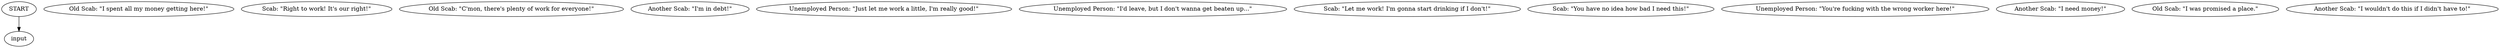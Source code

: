 # GATES / SCAB barks six
# a whole bunch of scab barks for a location somewhere
# ==================================================
digraph G {
	  0 [label="START"];
	  1 [label="input"];
	  2 [label="Old Scab: \"I spent all my money getting here!\""];
	  3 [label="Scab: \"Right to work! It's our right!\""];
	  4 [label="Old Scab: \"C'mon, there's plenty of work for everyone!\""];
	  5 [label="Another Scab: \"I'm in debt!\""];
	  6 [label="Unemployed Person: \"Just let me work a little, I'm really good!\""];
	  7 [label="Unemployed Person: \"I'd leave, but I don't wanna get beaten up...\""];
	  8 [label="Scab: \"Let me work! I'm gonna start drinking if I don't!\""];
	  9 [label="Scab: \"You have no idea how bad I need this!\""];
	  10 [label="Unemployed Person: \"You're fucking with the wrong worker here!\""];
	  12 [label="Another Scab: \"I need money!\""];
	  13 [label="Old Scab: \"I was promised a place.\""];
	  14 [label="Another Scab: \"I wouldn't do this if I didn't have to!\""];
	  0 -> 1
}

